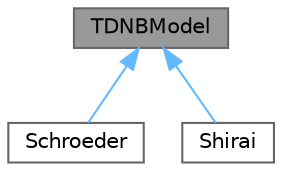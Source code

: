 digraph "TDNBModel"
{
 // LATEX_PDF_SIZE
  bgcolor="transparent";
  edge [fontname=Helvetica,fontsize=10,labelfontname=Helvetica,labelfontsize=10];
  node [fontname=Helvetica,fontsize=10,shape=box,height=0.2,width=0.4];
  Node1 [id="Node000001",label="TDNBModel",height=0.2,width=0.4,color="gray40", fillcolor="grey60", style="filled", fontcolor="black",tooltip="Base class for departure from nucleation boiling models."];
  Node1 -> Node2 [id="edge1_Node000001_Node000002",dir="back",color="steelblue1",style="solid",tooltip=" "];
  Node2 [id="Node000002",label="Schroeder",height=0.2,width=0.4,color="gray40", fillcolor="white", style="filled",URL="$classFoam_1_1wallBoilingModels_1_1TDNBModels_1_1Schroeder.html",tooltip="A model for departure from nucleation boiling based on Schroeder-Richter and Bartsch (1994) for boili..."];
  Node1 -> Node3 [id="edge2_Node000001_Node000003",dir="back",color="steelblue1",style="solid",tooltip=" "];
  Node3 [id="Node000003",label="Shirai",height=0.2,width=0.4,color="gray40", fillcolor="white", style="filled",URL="$classFoam_1_1wallBoilingModels_1_1TDNBModels_1_1Shirai.html",tooltip="Temperature of departure from nulceate boiling correlation."];
}

